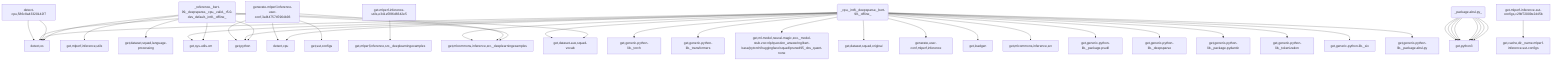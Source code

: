 graph TD
    app-mlperf-inference,d775cac873ee4231_(_reference,_bert-99,_deepsparse,_cpu,_valid,_r5.0-dev_default,_int8,_offline_) --> detect,os
    app-mlperf-inference,d775cac873ee4231_(_reference,_bert-99,_deepsparse,_cpu,_valid,_r5.0-dev_default,_int8,_offline_) --> get,sys-utils-cm
    app-mlperf-inference,d775cac873ee4231_(_reference,_bert-99,_deepsparse,_cpu,_valid,_r5.0-dev_default,_int8,_offline_) --> get,python
    app-mlperf-inference,d775cac873ee4231_(_reference,_bert-99,_deepsparse,_cpu,_valid,_r5.0-dev_default,_int8,_offline_) --> get,mlcommons,inference,src,_deeplearningexamples
    get-mlperf-inference-utils,e341e5f86d8342e5 --> get,mlperf,inference,src,_deeplearningexamples
    app-mlperf-inference,d775cac873ee4231_(_reference,_bert-99,_deepsparse,_cpu,_valid,_r5.0-dev_default,_int8,_offline_) --> get,mlperf,inference,utils
    app-mlperf-inference,d775cac873ee4231_(_reference,_bert-99,_deepsparse,_cpu,_valid,_r5.0-dev_default,_int8,_offline_) --> get,dataset,squad,language-processing
    app-mlperf-inference,d775cac873ee4231_(_reference,_bert-99,_deepsparse,_cpu,_valid,_r5.0-dev_default,_int8,_offline_) --> get,dataset-aux,squad-vocab
    app-mlperf-inference-mlcommons-python,ff149e9781fc4b65_(_cpu,_int8,_deepsparse,_bert-99,_offline_) --> detect,os
    detect-cpu,586c8a43320142f7 --> detect,os
    app-mlperf-inference-mlcommons-python,ff149e9781fc4b65_(_cpu,_int8,_deepsparse,_bert-99,_offline_) --> detect,cpu
    app-mlperf-inference-mlcommons-python,ff149e9781fc4b65_(_cpu,_int8,_deepsparse,_bert-99,_offline_) --> get,sys-utils-cm
    app-mlperf-inference-mlcommons-python,ff149e9781fc4b65_(_cpu,_int8,_deepsparse,_bert-99,_offline_) --> get,python
    get-generic-python-lib,94b62a682bc44791_(_torch_) --> get,python3
    app-mlperf-inference-mlcommons-python,ff149e9781fc4b65_(_cpu,_int8,_deepsparse,_bert-99,_offline_) --> get,generic-python-lib,_torch
    get-generic-python-lib,94b62a682bc44791_(_transformers_) --> get,python3
    app-mlperf-inference-mlcommons-python,ff149e9781fc4b65_(_cpu,_int8,_deepsparse,_bert-99,_offline_) --> get,generic-python-lib,_transformers
    app-mlperf-inference-mlcommons-python,ff149e9781fc4b65_(_cpu,_int8,_deepsparse,_bert-99,_offline_) --> get,ml-model,neural-magic,zoo,_model-stub.zoo:nlp/question_answering/bert-base/pytorch/huggingface/squad/pruned95_obs_quant-none
    app-mlperf-inference-mlcommons-python,ff149e9781fc4b65_(_cpu,_int8,_deepsparse,_bert-99,_offline_) --> get,dataset,squad,original
    app-mlperf-inference-mlcommons-python,ff149e9781fc4b65_(_cpu,_int8,_deepsparse,_bert-99,_offline_) --> get,dataset-aux,squad-vocab
    generate-mlperf-inference-user-conf,3af4475745964b93 --> detect,os
    detect-cpu,586c8a43320142f7 --> detect,os
    generate-mlperf-inference-user-conf,3af4475745964b93 --> detect,cpu
    generate-mlperf-inference-user-conf,3af4475745964b93 --> get,python
    generate-mlperf-inference-user-conf,3af4475745964b93 --> get,mlcommons,inference,src,_deeplearningexamples
    get-mlperf-inference-sut-configs,c2fbf72009e2445b --> get,cache,dir,_name.mlperf-inference-sut-configs
    generate-mlperf-inference-user-conf,3af4475745964b93 --> get,sut,configs
    app-mlperf-inference-mlcommons-python,ff149e9781fc4b65_(_cpu,_int8,_deepsparse,_bert-99,_offline_) --> generate,user-conf,mlperf,inference
    app-mlperf-inference-mlcommons-python,ff149e9781fc4b65_(_cpu,_int8,_deepsparse,_bert-99,_offline_) --> get,loadgen
    app-mlperf-inference-mlcommons-python,ff149e9781fc4b65_(_cpu,_int8,_deepsparse,_bert-99,_offline_) --> get,mlcommons,inference,src,_deeplearningexamples
    app-mlperf-inference-mlcommons-python,ff149e9781fc4b65_(_cpu,_int8,_deepsparse,_bert-99,_offline_) --> get,mlcommons,inference,src
    get-generic-python-lib,94b62a682bc44791_(_package.psutil_) --> get,python3
    app-mlperf-inference-mlcommons-python,ff149e9781fc4b65_(_cpu,_int8,_deepsparse,_bert-99,_offline_) --> get,generic-python-lib,_package.psutil
    get-generic-python-lib,94b62a682bc44791_(_deepsparse_) --> get,python3
    app-mlperf-inference-mlcommons-python,ff149e9781fc4b65_(_cpu,_int8,_deepsparse,_bert-99,_offline_) --> get,generic-python-lib,_deepsparse
    get-generic-python-lib,94b62a682bc44791_(_package.pydantic_) --> get,python3
    app-mlperf-inference-mlcommons-python,ff149e9781fc4b65_(_cpu,_int8,_deepsparse,_bert-99,_offline_) --> get,generic-python-lib,_package.pydantic
    get-generic-python-lib,94b62a682bc44791_(_tokenization_) --> get,python3
    app-mlperf-inference-mlcommons-python,ff149e9781fc4b65_(_cpu,_int8,_deepsparse,_bert-99,_offline_) --> get,generic-python-lib,_tokenization
    get-generic-python-lib,94b62a682bc44791_(_six_) --> get,python3
    app-mlperf-inference-mlcommons-python,ff149e9781fc4b65_(_cpu,_int8,_deepsparse,_bert-99,_offline_) --> get,generic-python-lib,_six
    get-generic-python-lib,94b62a682bc44791_(_package.absl-py_) --> get,python3
    app-mlperf-inference-mlcommons-python,ff149e9781fc4b65_(_cpu,_int8,_deepsparse,_bert-99,_offline_) --> get,generic-python-lib,_package.absl-py